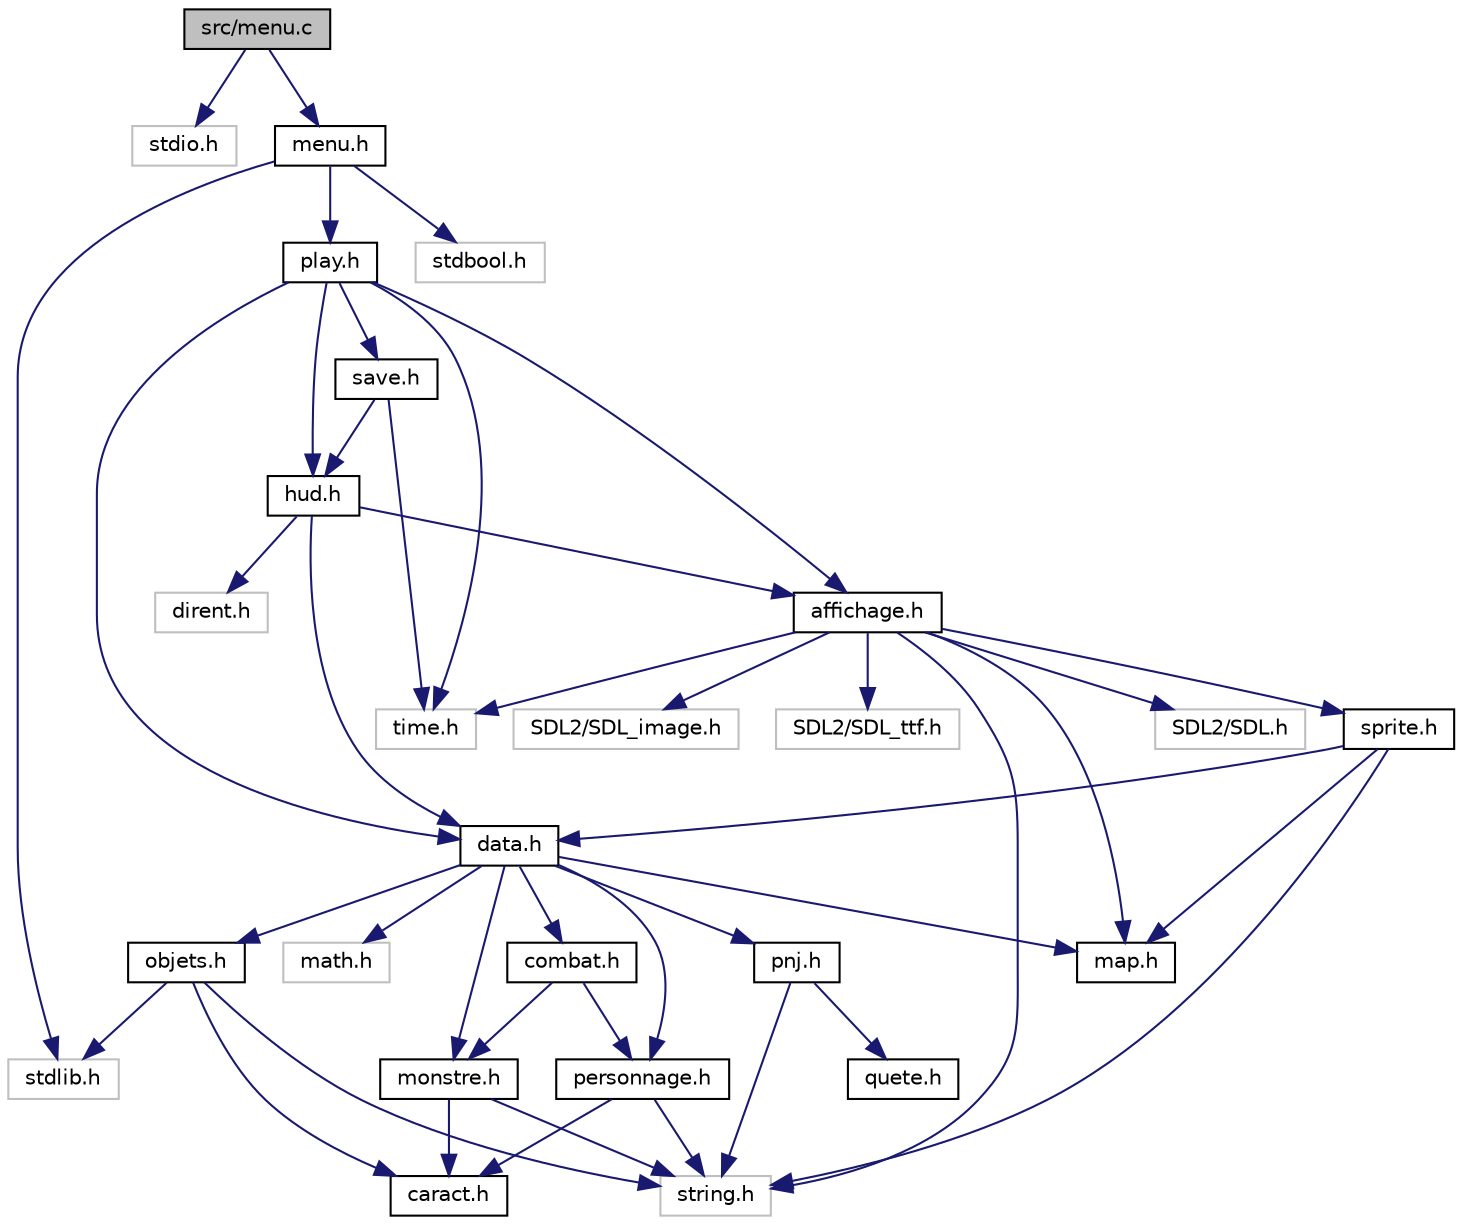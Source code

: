 digraph "src/menu.c"
{
 // LATEX_PDF_SIZE
  edge [fontname="Helvetica",fontsize="10",labelfontname="Helvetica",labelfontsize="10"];
  node [fontname="Helvetica",fontsize="10",shape=record];
  Node1 [label="src/menu.c",height=0.2,width=0.4,color="black", fillcolor="grey75", style="filled", fontcolor="black",tooltip="Affichage du menu."];
  Node1 -> Node2 [color="midnightblue",fontsize="10",style="solid",fontname="Helvetica"];
  Node2 [label="stdio.h",height=0.2,width=0.4,color="grey75", fillcolor="white", style="filled",tooltip=" "];
  Node1 -> Node3 [color="midnightblue",fontsize="10",style="solid",fontname="Helvetica"];
  Node3 [label="menu.h",height=0.2,width=0.4,color="black", fillcolor="white", style="filled",URL="$menu_8h.html",tooltip="Header Gestion Menu."];
  Node3 -> Node4 [color="midnightblue",fontsize="10",style="solid",fontname="Helvetica"];
  Node4 [label="stdlib.h",height=0.2,width=0.4,color="grey75", fillcolor="white", style="filled",tooltip=" "];
  Node3 -> Node5 [color="midnightblue",fontsize="10",style="solid",fontname="Helvetica"];
  Node5 [label="stdbool.h",height=0.2,width=0.4,color="grey75", fillcolor="white", style="filled",tooltip=" "];
  Node3 -> Node6 [color="midnightblue",fontsize="10",style="solid",fontname="Helvetica"];
  Node6 [label="play.h",height=0.2,width=0.4,color="black", fillcolor="white", style="filled",URL="$play_8h.html",tooltip="Header Fonction Play."];
  Node6 -> Node7 [color="midnightblue",fontsize="10",style="solid",fontname="Helvetica"];
  Node7 [label="time.h",height=0.2,width=0.4,color="grey75", fillcolor="white", style="filled",tooltip=" "];
  Node6 -> Node8 [color="midnightblue",fontsize="10",style="solid",fontname="Helvetica"];
  Node8 [label="affichage.h",height=0.2,width=0.4,color="black", fillcolor="white", style="filled",URL="$affichage_8h.html",tooltip="Header Gestion Affichage."];
  Node8 -> Node9 [color="midnightblue",fontsize="10",style="solid",fontname="Helvetica"];
  Node9 [label="SDL2/SDL.h",height=0.2,width=0.4,color="grey75", fillcolor="white", style="filled",tooltip=" "];
  Node8 -> Node10 [color="midnightblue",fontsize="10",style="solid",fontname="Helvetica"];
  Node10 [label="SDL2/SDL_image.h",height=0.2,width=0.4,color="grey75", fillcolor="white", style="filled",tooltip=" "];
  Node8 -> Node11 [color="midnightblue",fontsize="10",style="solid",fontname="Helvetica"];
  Node11 [label="SDL2/SDL_ttf.h",height=0.2,width=0.4,color="grey75", fillcolor="white", style="filled",tooltip=" "];
  Node8 -> Node12 [color="midnightblue",fontsize="10",style="solid",fontname="Helvetica"];
  Node12 [label="map.h",height=0.2,width=0.4,color="black", fillcolor="white", style="filled",URL="$map_8h.html",tooltip="Header Gestion map."];
  Node8 -> Node13 [color="midnightblue",fontsize="10",style="solid",fontname="Helvetica"];
  Node13 [label="sprite.h",height=0.2,width=0.4,color="black", fillcolor="white", style="filled",URL="$sprite_8h.html",tooltip="Header Gestion Sprite."];
  Node13 -> Node14 [color="midnightblue",fontsize="10",style="solid",fontname="Helvetica"];
  Node14 [label="string.h",height=0.2,width=0.4,color="grey75", fillcolor="white", style="filled",tooltip=" "];
  Node13 -> Node12 [color="midnightblue",fontsize="10",style="solid",fontname="Helvetica"];
  Node13 -> Node15 [color="midnightblue",fontsize="10",style="solid",fontname="Helvetica"];
  Node15 [label="data.h",height=0.2,width=0.4,color="black", fillcolor="white", style="filled",URL="$data_8h.html",tooltip="Header pour la gestion des données."];
  Node15 -> Node12 [color="midnightblue",fontsize="10",style="solid",fontname="Helvetica"];
  Node15 -> Node16 [color="midnightblue",fontsize="10",style="solid",fontname="Helvetica"];
  Node16 [label="personnage.h",height=0.2,width=0.4,color="black", fillcolor="white", style="filled",URL="$personnage_8h.html",tooltip="Header pour gérer les personnage."];
  Node16 -> Node17 [color="midnightblue",fontsize="10",style="solid",fontname="Helvetica"];
  Node17 [label="caract.h",height=0.2,width=0.4,color="black", fillcolor="white", style="filled",URL="$caract_8h.html",tooltip="Header pour gérer les caractéristique."];
  Node16 -> Node14 [color="midnightblue",fontsize="10",style="solid",fontname="Helvetica"];
  Node15 -> Node18 [color="midnightblue",fontsize="10",style="solid",fontname="Helvetica"];
  Node18 [label="monstre.h",height=0.2,width=0.4,color="black", fillcolor="white", style="filled",URL="$monstre_8h.html",tooltip="Header pour gérer les monstres."];
  Node18 -> Node17 [color="midnightblue",fontsize="10",style="solid",fontname="Helvetica"];
  Node18 -> Node14 [color="midnightblue",fontsize="10",style="solid",fontname="Helvetica"];
  Node15 -> Node19 [color="midnightblue",fontsize="10",style="solid",fontname="Helvetica"];
  Node19 [label="combat.h",height=0.2,width=0.4,color="black", fillcolor="white", style="filled",URL="$combat_8h.html",tooltip="Header pour gérer les combats."];
  Node19 -> Node16 [color="midnightblue",fontsize="10",style="solid",fontname="Helvetica"];
  Node19 -> Node18 [color="midnightblue",fontsize="10",style="solid",fontname="Helvetica"];
  Node15 -> Node20 [color="midnightblue",fontsize="10",style="solid",fontname="Helvetica"];
  Node20 [label="objets.h",height=0.2,width=0.4,color="black", fillcolor="white", style="filled",URL="$objets_8h.html",tooltip="Header pour gérer les objets."];
  Node20 -> Node17 [color="midnightblue",fontsize="10",style="solid",fontname="Helvetica"];
  Node20 -> Node4 [color="midnightblue",fontsize="10",style="solid",fontname="Helvetica"];
  Node20 -> Node14 [color="midnightblue",fontsize="10",style="solid",fontname="Helvetica"];
  Node15 -> Node21 [color="midnightblue",fontsize="10",style="solid",fontname="Helvetica"];
  Node21 [label="pnj.h",height=0.2,width=0.4,color="black", fillcolor="white", style="filled",URL="$pnj_8h.html",tooltip="Header gestion des personnages non joueurs."];
  Node21 -> Node14 [color="midnightblue",fontsize="10",style="solid",fontname="Helvetica"];
  Node21 -> Node22 [color="midnightblue",fontsize="10",style="solid",fontname="Helvetica"];
  Node22 [label="quete.h",height=0.2,width=0.4,color="black", fillcolor="white", style="filled",URL="$quete_8h.html",tooltip="Header Gestion Quete."];
  Node15 -> Node23 [color="midnightblue",fontsize="10",style="solid",fontname="Helvetica"];
  Node23 [label="math.h",height=0.2,width=0.4,color="grey75", fillcolor="white", style="filled",tooltip=" "];
  Node8 -> Node7 [color="midnightblue",fontsize="10",style="solid",fontname="Helvetica"];
  Node8 -> Node14 [color="midnightblue",fontsize="10",style="solid",fontname="Helvetica"];
  Node6 -> Node24 [color="midnightblue",fontsize="10",style="solid",fontname="Helvetica"];
  Node24 [label="hud.h",height=0.2,width=0.4,color="black", fillcolor="white", style="filled",URL="$hud_8h.html",tooltip="Header pour l'hud."];
  Node24 -> Node8 [color="midnightblue",fontsize="10",style="solid",fontname="Helvetica"];
  Node24 -> Node15 [color="midnightblue",fontsize="10",style="solid",fontname="Helvetica"];
  Node24 -> Node25 [color="midnightblue",fontsize="10",style="solid",fontname="Helvetica"];
  Node25 [label="dirent.h",height=0.2,width=0.4,color="grey75", fillcolor="white", style="filled",tooltip=" "];
  Node6 -> Node15 [color="midnightblue",fontsize="10",style="solid",fontname="Helvetica"];
  Node6 -> Node26 [color="midnightblue",fontsize="10",style="solid",fontname="Helvetica"];
  Node26 [label="save.h",height=0.2,width=0.4,color="black", fillcolor="white", style="filled",URL="$save_8h.html",tooltip="Header Gestion Sauvegarder & Chargement."];
  Node26 -> Node24 [color="midnightblue",fontsize="10",style="solid",fontname="Helvetica"];
  Node26 -> Node7 [color="midnightblue",fontsize="10",style="solid",fontname="Helvetica"];
}
